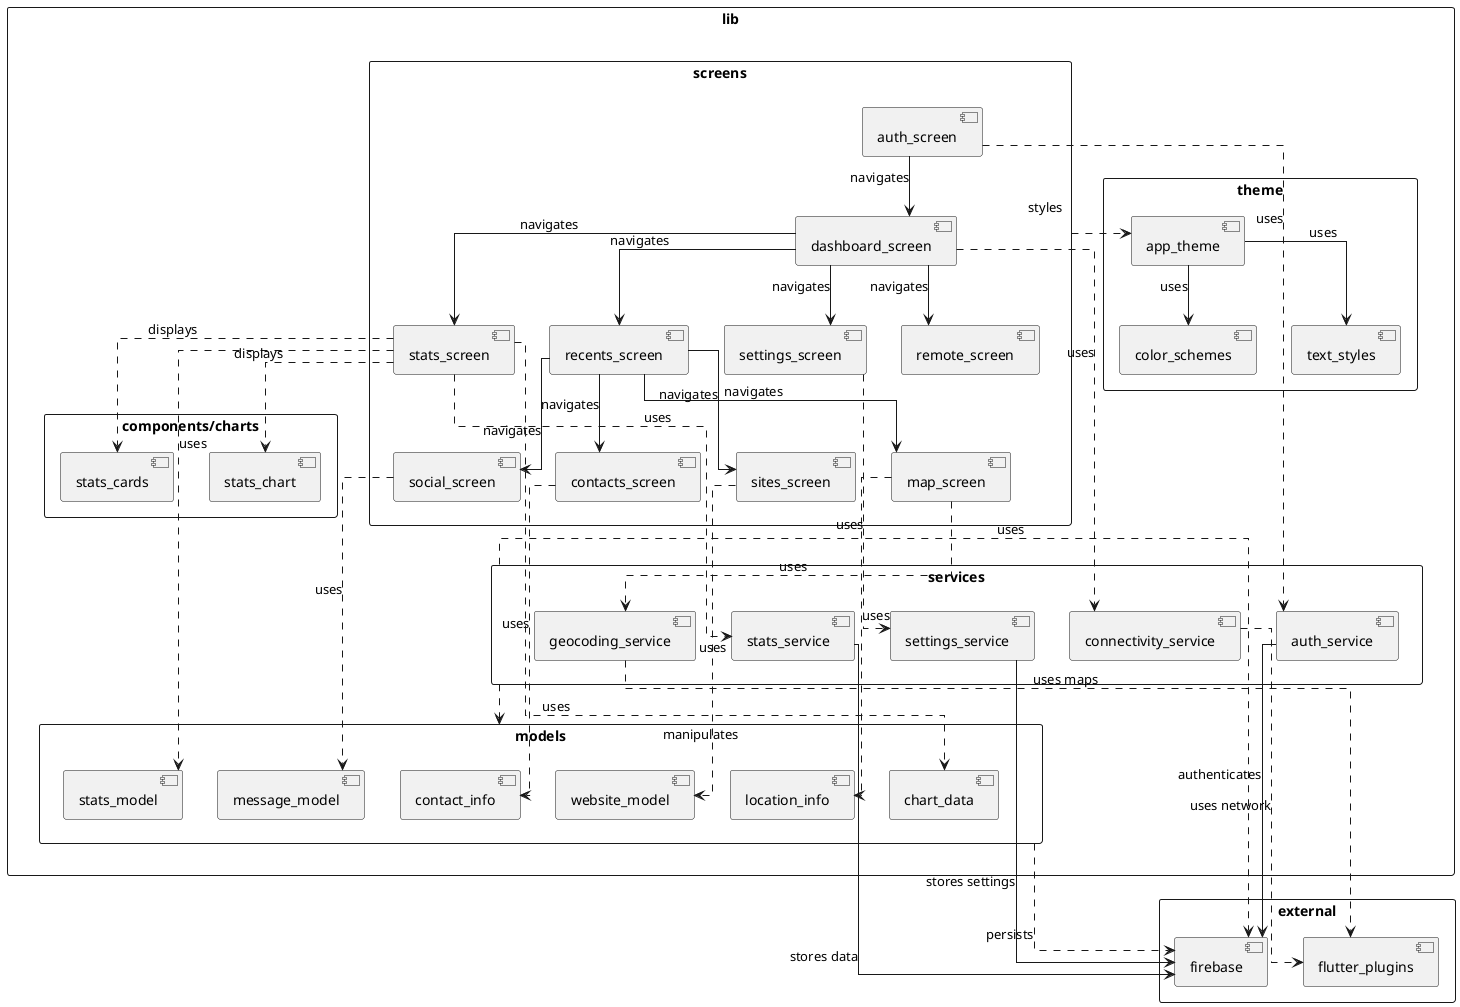@startuml Project Structure

skinparam packageStyle rectangle
skinparam linetype ortho
skinparam backgroundColor transparent
skinparam componentStyle uml2

' Components
package "lib" {
    package "screens" {
        component auth_screen
        component dashboard_screen
        component stats_screen
        component settings_screen
        component recents_screen
        component remote_screen
        component contacts_screen
        component map_screen
        component sites_screen
        component social_screen
    }

    package "services" {
        component stats_service
        component auth_service
        component connectivity_service
        component geocoding_service
        component settings_service
    }

    package "models" {
        component contact_info
        component location_info
        component chart_data
        component stats_model
        component message_model
        component website_model
    }

    package "components/charts" {
        component stats_chart
        component stats_cards
    }

    package "theme" {
        component app_theme
        component color_schemes
        component text_styles
    }
}

package "external" {
    component firebase
    component flutter_plugins
}

' Screen Navigation
auth_screen --> dashboard_screen : navigates
dashboard_screen --> stats_screen : navigates
dashboard_screen --> settings_screen : navigates
dashboard_screen --> recents_screen : navigates
dashboard_screen --> remote_screen : navigates
recents_screen --> contacts_screen : navigates
recents_screen --> map_screen : navigates
recents_screen --> sites_screen : navigates
recents_screen --> social_screen : navigates

' Model Usage
contacts_screen ..> contact_info : uses
map_screen ..> location_info : uses
stats_screen ..> chart_data : uses
stats_screen ..> stats_model : uses
social_screen ..> message_model : uses
sites_screen ..> website_model : uses

' Service Usage
stats_screen ..> stats_service : uses
auth_screen ..> auth_service : uses
map_screen ..> geocoding_service : uses
dashboard_screen ..> connectivity_service : uses
settings_screen ..> settings_service : uses

' Theme Usage
screens ..> app_theme : styles
app_theme --> color_schemes : uses
app_theme --> text_styles : uses

' Component Usage
stats_screen ..> stats_chart : displays
stats_screen ..> stats_cards : displays

' External Dependencies
services ..> firebase : uses
auth_service --> firebase : authenticates
stats_service --> firebase : stores data
settings_service --> firebase : stores settings
geocoding_service ..> flutter_plugins : uses maps
connectivity_service ..> flutter_plugins : uses network

' Data Flow
models ..> firebase : persists
services ..> models : manipulates

@enduml
